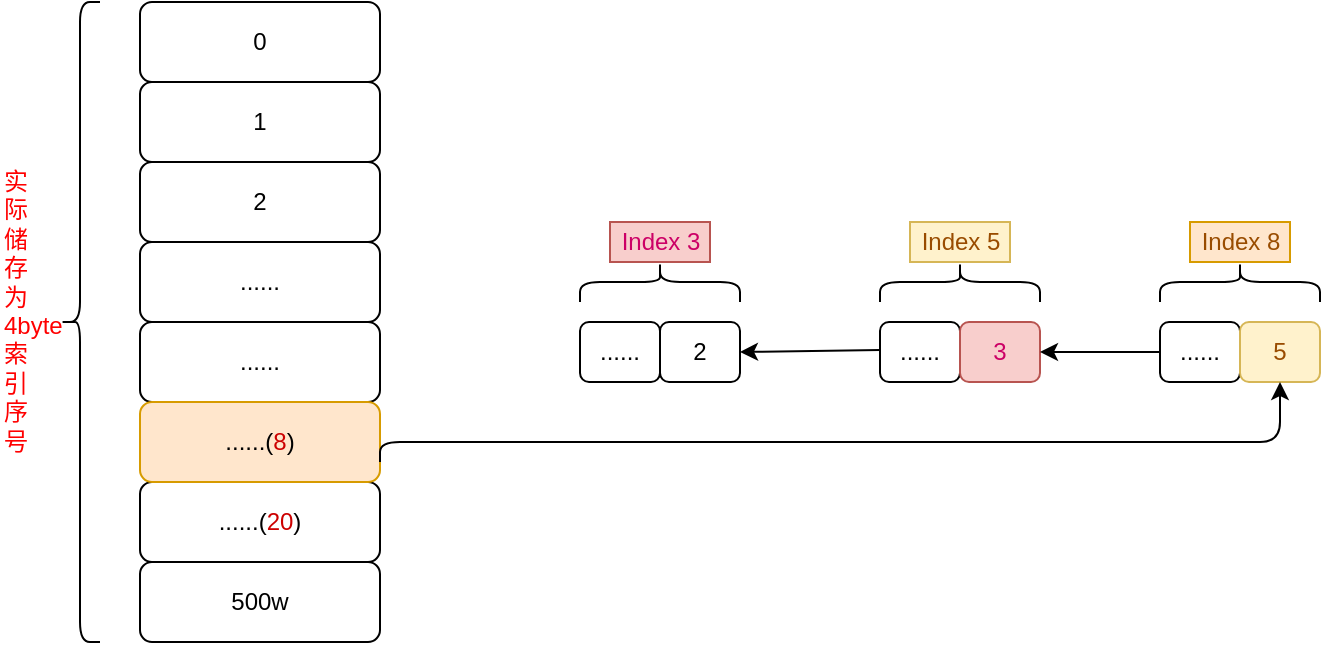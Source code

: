 <mxfile version="10.9.5" type="device"><diagram id="I577_4USSXc1wkazO0xW" name="Page-1"><mxGraphModel dx="946" dy="682" grid="1" gridSize="10" guides="1" tooltips="1" connect="1" arrows="1" fold="1" page="1" pageScale="1" pageWidth="827" pageHeight="1169" math="0" shadow="0"><root><mxCell id="0"/><mxCell id="1" parent="0"/><mxCell id="8mPxtkzkvSxA13---WPn-1" value="0" style="rounded=1;whiteSpace=wrap;html=1;" vertex="1" parent="1"><mxGeometry x="100" y="90" width="120" height="40" as="geometry"/></mxCell><mxCell id="8mPxtkzkvSxA13---WPn-2" value="500w" style="rounded=1;whiteSpace=wrap;html=1;" vertex="1" parent="1"><mxGeometry x="100" y="370" width="120" height="40" as="geometry"/></mxCell><mxCell id="8mPxtkzkvSxA13---WPn-3" value="......(&lt;font color=&quot;#cc0000&quot;&gt;20&lt;/font&gt;)" style="rounded=1;whiteSpace=wrap;html=1;" vertex="1" parent="1"><mxGeometry x="100" y="330" width="120" height="40" as="geometry"/></mxCell><mxCell id="8mPxtkzkvSxA13---WPn-4" value="1" style="rounded=1;whiteSpace=wrap;html=1;" vertex="1" parent="1"><mxGeometry x="100" y="130" width="120" height="40" as="geometry"/></mxCell><mxCell id="8mPxtkzkvSxA13---WPn-5" value="2" style="rounded=1;whiteSpace=wrap;html=1;" vertex="1" parent="1"><mxGeometry x="100" y="170" width="120" height="40" as="geometry"/></mxCell><mxCell id="8mPxtkzkvSxA13---WPn-6" value="......" style="rounded=1;whiteSpace=wrap;html=1;" vertex="1" parent="1"><mxGeometry x="100" y="210" width="120" height="40" as="geometry"/></mxCell><mxCell id="8mPxtkzkvSxA13---WPn-7" value="&lt;span style=&quot;white-space: normal&quot;&gt;......&lt;/span&gt;" style="rounded=1;whiteSpace=wrap;html=1;" vertex="1" parent="1"><mxGeometry x="100" y="250" width="120" height="40" as="geometry"/></mxCell><mxCell id="8mPxtkzkvSxA13---WPn-8" value="&lt;span style=&quot;white-space: normal&quot;&gt;......(&lt;font color=&quot;#cc0000&quot;&gt;8&lt;/font&gt;)&lt;/span&gt;" style="rounded=1;whiteSpace=wrap;html=1;fillColor=#ffe6cc;strokeColor=#d79b00;" vertex="1" parent="1"><mxGeometry x="100" y="290" width="120" height="40" as="geometry"/></mxCell><mxCell id="8mPxtkzkvSxA13---WPn-10" value="" style="shape=curlyBracket;whiteSpace=wrap;html=1;rounded=1;" vertex="1" parent="1"><mxGeometry x="60" y="90" width="20" height="320" as="geometry"/></mxCell><mxCell id="8mPxtkzkvSxA13---WPn-11" value="实&lt;br&gt;际&lt;br&gt;储&lt;br&gt;存&lt;br&gt;为&lt;br&gt;4byte&lt;br&gt;索&lt;br&gt;引&lt;br&gt;序&lt;br&gt;号" style="text;html=1;resizable=0;points=[];autosize=1;align=left;verticalAlign=top;spacingTop=-4;fontColor=#FF0000;" vertex="1" parent="1"><mxGeometry x="30" y="170" width="40" height="140" as="geometry"/></mxCell><mxCell id="8mPxtkzkvSxA13---WPn-12" value="......" style="rounded=1;whiteSpace=wrap;html=1;" vertex="1" parent="1"><mxGeometry x="610" y="250" width="40" height="30" as="geometry"/></mxCell><mxCell id="8mPxtkzkvSxA13---WPn-15" value="&lt;font color=&quot;#994c00&quot;&gt;5&lt;/font&gt;" style="rounded=1;whiteSpace=wrap;html=1;strokeColor=#d6b656;fillColor=#fff2cc;" vertex="1" parent="1"><mxGeometry x="650" y="250" width="40" height="30" as="geometry"/></mxCell><mxCell id="8mPxtkzkvSxA13---WPn-21" value="" style="edgeStyle=segmentEdgeStyle;endArrow=classic;html=1;exitX=1;exitY=0.75;exitDx=0;exitDy=0;entryX=0.5;entryY=1;entryDx=0;entryDy=0;" edge="1" parent="1" source="8mPxtkzkvSxA13---WPn-8" target="8mPxtkzkvSxA13---WPn-15"><mxGeometry width="50" height="50" relative="1" as="geometry"><mxPoint x="30" y="480" as="sourcePoint"/><mxPoint x="80" y="430" as="targetPoint"/><Array as="points"><mxPoint x="220" y="310"/><mxPoint x="670" y="310"/></Array></mxGeometry></mxCell><mxCell id="8mPxtkzkvSxA13---WPn-22" value="......" style="rounded=1;whiteSpace=wrap;html=1;" vertex="1" parent="1"><mxGeometry x="470" y="250" width="40" height="30" as="geometry"/></mxCell><mxCell id="8mPxtkzkvSxA13---WPn-23" value="&lt;font color=&quot;#cc0066&quot;&gt;3&lt;/font&gt;" style="rounded=1;whiteSpace=wrap;html=1;fillColor=#f8cecc;strokeColor=#b85450;" vertex="1" parent="1"><mxGeometry x="510" y="250" width="40" height="30" as="geometry"/></mxCell><mxCell id="8mPxtkzkvSxA13---WPn-24" value="" style="endArrow=classic;html=1;fontColor=#FF0000;exitX=0;exitY=0.5;exitDx=0;exitDy=0;entryX=1;entryY=0.5;entryDx=0;entryDy=0;" edge="1" parent="1" source="8mPxtkzkvSxA13---WPn-12" target="8mPxtkzkvSxA13---WPn-23"><mxGeometry width="50" height="50" relative="1" as="geometry"><mxPoint x="30" y="480" as="sourcePoint"/><mxPoint x="80" y="430" as="targetPoint"/></mxGeometry></mxCell><mxCell id="8mPxtkzkvSxA13---WPn-25" value="2" style="rounded=1;whiteSpace=wrap;html=1;" vertex="1" parent="1"><mxGeometry x="360" y="250" width="40" height="30" as="geometry"/></mxCell><mxCell id="8mPxtkzkvSxA13---WPn-26" value="......" style="rounded=1;whiteSpace=wrap;html=1;" vertex="1" parent="1"><mxGeometry x="320" y="250" width="40" height="30" as="geometry"/></mxCell><mxCell id="8mPxtkzkvSxA13---WPn-27" value="" style="endArrow=classic;html=1;fontColor=#FF0000;exitX=0;exitY=0.5;exitDx=0;exitDy=0;entryX=1;entryY=0.5;entryDx=0;entryDy=0;" edge="1" parent="1" target="8mPxtkzkvSxA13---WPn-25"><mxGeometry width="50" height="50" relative="1" as="geometry"><mxPoint x="470" y="264" as="sourcePoint"/><mxPoint x="400" y="270" as="targetPoint"/></mxGeometry></mxCell><mxCell id="8mPxtkzkvSxA13---WPn-30" value="" style="shape=curlyBracket;whiteSpace=wrap;html=1;rounded=1;fontColor=#FF0000;direction=south;" vertex="1" parent="1"><mxGeometry x="610" y="220" width="80" height="20" as="geometry"/></mxCell><mxCell id="8mPxtkzkvSxA13---WPn-31" value="" style="shape=curlyBracket;whiteSpace=wrap;html=1;rounded=1;fontColor=#FF0000;direction=south;" vertex="1" parent="1"><mxGeometry x="320" y="220" width="80" height="20" as="geometry"/></mxCell><mxCell id="8mPxtkzkvSxA13---WPn-32" value="" style="shape=curlyBracket;whiteSpace=wrap;html=1;rounded=1;fontColor=#FF0000;direction=south;" vertex="1" parent="1"><mxGeometry x="470" y="220" width="80" height="20" as="geometry"/></mxCell><mxCell id="8mPxtkzkvSxA13---WPn-33" value="Index 8" style="text;html=1;resizable=0;points=[];autosize=1;align=center;verticalAlign=top;spacingTop=-4;fillColor=#ffe6cc;strokeColor=#d79b00;fontColor=#994C00;" vertex="1" parent="1"><mxGeometry x="625" y="200" width="50" height="20" as="geometry"/></mxCell><mxCell id="8mPxtkzkvSxA13---WPn-34" value="&lt;font color=&quot;#cc0066&quot;&gt;Index 3&lt;/font&gt;" style="text;html=1;resizable=0;points=[];autosize=1;align=center;verticalAlign=top;spacingTop=-4;fillColor=#f8cecc;strokeColor=#b85450;" vertex="1" parent="1"><mxGeometry x="335" y="200" width="50" height="20" as="geometry"/></mxCell><mxCell id="8mPxtkzkvSxA13---WPn-35" value="&lt;font color=&quot;#994c00&quot;&gt;Index 5&lt;/font&gt;" style="text;html=1;resizable=0;points=[];autosize=1;align=center;verticalAlign=top;spacingTop=-4;fillColor=#fff2cc;strokeColor=#d6b656;" vertex="1" parent="1"><mxGeometry x="485" y="200" width="50" height="20" as="geometry"/></mxCell></root></mxGraphModel></diagram></mxfile>